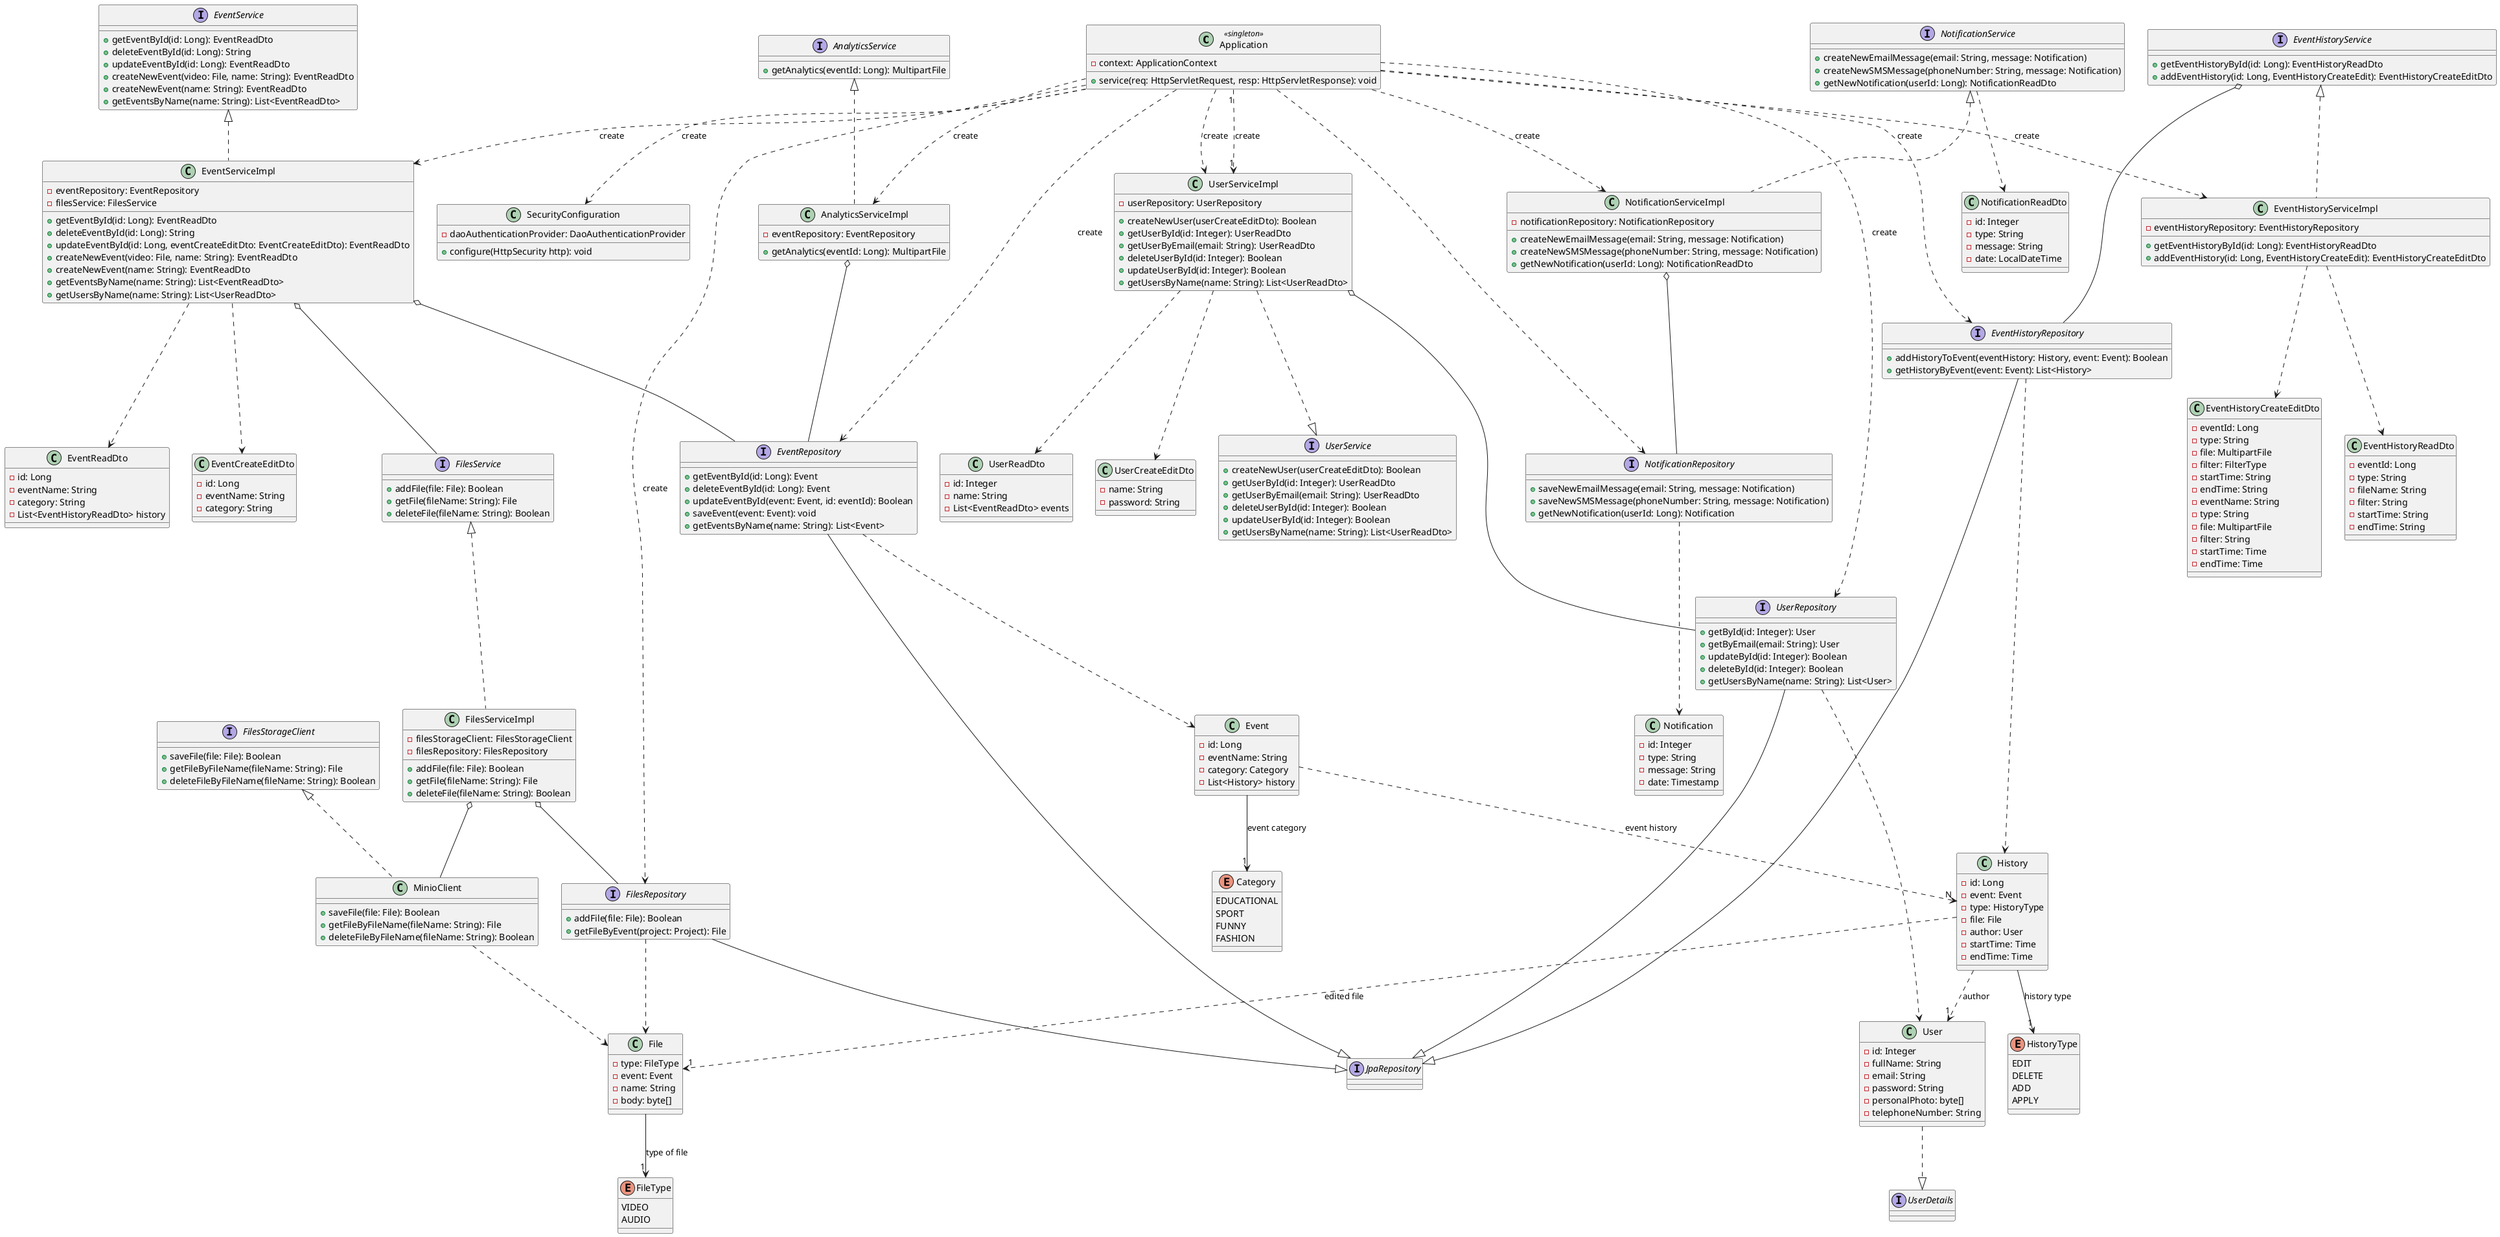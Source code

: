 @startuml model

class Application<<singleton>> {
    - context: ApplicationContext
    + service(req: HttpServletRequest, resp: HttpServletResponse): void
}

class SecurityConfiguration {
    - daoAuthenticationProvider: DaoAuthenticationProvider
    + configure(HttpSecurity http): void
}

interface UserDetails
User ..|> UserDetails

class UserServiceImpl {
    - userRepository: UserRepository
    + createNewUser(userCreateEditDto): Boolean
    + getUserById(id: Integer): UserReadDto
    + getUserByEmail(email: String): UserReadDto
    + deleteUserById(id: Integer): Boolean
    + updateUserById(id: Integer): Boolean
    + getUsersByName(name: String): List<UserReadDto>
}

UserServiceImpl ..|> UserService
UserServiceImpl o-- UserRepository
Application "1"..>"1" UserServiceImpl: create


class UserReadDto{
   - id: Integer
   - name: String
   - List<EventReadDto> events
}

class UserCreateEditDto {
    - name: String
    - password: String
}

UserServiceImpl ..> UserCreateEditDto
UserServiceImpl ..> UserReadDto

interface UserService {
    + createNewUser(userCreateEditDto): Boolean
    + getUserById(id: Integer): UserReadDto
    + getUserByEmail(email: String): UserReadDto
    + deleteUserById(id: Integer): Boolean
    + updateUserById(id: Integer): Boolean
    + getUsersByName(name: String): List<UserReadDto>
}

Application ..> EventHistoryServiceImpl: create
Application ..> EventServiceImpl: create
Application ..> EventRepository: create
Application ..> UserRepository: create
Application ..> UserServiceImpl: create
Application ..> FilesRepository: create
Application ..> EventHistoryRepository: create
Application ..> SecurityConfiguration: create
Application ..> NotificationServiceImpl: create
Application ..> NotificationRepository
Application ..> AnalyticsServiceImpl: create

EventRepository ..> Event
EventHistoryRepository ..> History
FilesRepository ..> File
MinioClient ..> File
UserRepository ..> User

interface NotificationRepository {
    +saveNewEmailMessage(email: String, message: Notification)
    +saveNewSMSMessage(phoneNumber: String, message: Notification)
    +getNewNotification(userId: Long): Notification
}

NotificationRepository ..> Notification
NotificationService <|.. NotificationServiceImpl
NotificationServiceImpl o-- NotificationRepository

class Notification {
    -id: Integer
    -type: String
    -message: String
    -date: Timestamp
}

class NotificationServiceImpl {
    -notificationRepository: NotificationRepository
    +createNewEmailMessage(email: String, message: Notification)
    +createNewSMSMessage(phoneNumber: String, message: Notification)
    +getNewNotification(userId: Long): NotificationReadDto
}

class NotificationReadDto{
    -id: Integer
    -type: String
    -message: String
    -date: LocalDateTime
}

NotificationService ..> NotificationReadDto

interface NotificationService {
    +createNewEmailMessage(email: String, message: Notification)
    +createNewSMSMessage(phoneNumber: String, message: Notification)
    +getNewNotification(userId: Long): NotificationReadDto
}

class User {
  - id: Integer
  - fullName: String
  - email: String
  - password: String
  - personalPhoto: byte[]
  - telephoneNumber: String
}


class Event {
    -id: Long
    -eventName: String
    -category: Category
    -List<History> history
}

Event -->"1" Category: event category
Event ..>"N" History: event history

enum Category{
    EDUCATIONAL
    SPORT
    FUNNY
    FASHION
}

class History {
    -id: Long
    -event: Event
    -type: HistoryType
    -file: File
    -author: User
    -startTime: Time
    -endTime: Time
}

History -->"1" HistoryType: history type
History ..>"1" File: edited file
History ..>"1" User: author


enum HistoryType {
    EDIT
    DELETE
    ADD
    APPLY
}

class File {
    - type: FileType
    - event: Event
    - name: String
    - body: byte[]
}


File -->"1" FileType: type of file

enum FileType{
    VIDEO
    AUDIO
}



EventService <|.. EventServiceImpl
FilesService <|.. FilesServiceImpl



class EventServiceImpl {
    - eventRepository: EventRepository
    - filesService: FilesService
    + getEventById(id: Long): EventReadDto
    + deleteEventById(id: Long): String
    + updateEventById(id: Long, eventCreateEditDto: EventCreateEditDto): EventReadDto
    + createNewEvent(video: File, name: String): EventReadDto
    + createNewEvent(name: String): EventReadDto
    + getEventsByName(name: String): List<EventReadDto>
    + getUsersByName(name: String): List<UserReadDto>
}

EventServiceImpl ..> EventCreateEditDto
EventServiceImpl ..> EventReadDto

class EventCreateEditDto{
    -id: Long
    -eventName: String
    -category: String
}

class EventReadDto{
    -id: Long
    -eventName: String
    -category: String
    -List<EventHistoryReadDto> history
}

interface EventService {
    + getEventById(id: Long): EventReadDto
    + deleteEventById(id: Long): String
    + updateEventById(id: Long): EventReadDto
    + createNewEvent(video: File, name: String): EventReadDto
    + createNewEvent(name: String): EventReadDto
    + getEventsByName(name: String): List<EventReadDto>

}

EventServiceImpl o-- EventRepository
EventServiceImpl o-- FilesService




class EventHistoryServiceImpl {
    - eventHistoryRepository: EventHistoryRepository
    + getEventHistoryById(id: Long): EventHistoryReadDto
    + addEventHistory(id: Long, EventHistoryCreateEdit): EventHistoryCreateEditDto
}

interface EventHistoryService {
    + getEventHistoryById(id: Long): EventHistoryReadDto
    + addEventHistory(id: Long, EventHistoryCreateEdit): EventHistoryCreateEditDto
}

EventHistoryService <|.. EventHistoryServiceImpl

class EventHistoryReadDto {
    -eventId: Long
    -type: String
    -fileName: String
    -filter: String
    -startTime: String
    -endTime: String
}

EventHistoryService o-- EventHistoryRepository
EventHistoryServiceImpl ..> EventHistoryCreateEditDto
EventHistoryServiceImpl ..> EventHistoryReadDto


class EventHistoryCreateEditDto{
    -eventId: Long
    -type: String
    -file: MultipartFile
    -filter: FilterType
    -startTime: String
    -endTime: String
}

class EventHistoryCreateEditDto{
    -eventName: String
    -type: String
    -file: MultipartFile
    -filter: String
    -startTime: Time
    -endTime: Time
}

class FilesServiceImpl {
    -filesStorageClient: FilesStorageClient
    -filesRepository: FilesRepository
    +addFile(file: File): Boolean
    +getFile(fileName: String): File
    +deleteFile(fileName: String): Boolean
}

FilesServiceImpl o-- MinioClient
FilesServiceImpl o-- FilesRepository

interface AnalyticsService{
    +getAnalytics(eventId: Long): MultipartFile
}

class AnalyticsServiceImpl{
    -eventRepository: EventRepository
    +getAnalytics(eventId: Long): MultipartFile
}

AnalyticsService <|.. AnalyticsServiceImpl
AnalyticsServiceImpl o-- EventRepository



interface UserRepository{
    + getById(id: Integer): User
    + getByEmail(email: String): User
    + updateById(id: Integer): Boolean
    + deleteById(id: Integer): Boolean
    + getUsersByName(name: String): List<User>
}

interface EventHistoryRepository {
    + addHistoryToEvent(eventHistory: History, event: Event): Boolean
    + getHistoryByEvent(event: Event): List<History>
}

interface EventRepository {
    + getEventById(id: Long): Event
    + deleteEventById(id: Long): Event
    + updateEventById(event: Event, id: eventId): Boolean
    + saveEvent(event: Event): void
    + getEventsByName(name: String): List<Event>
}

interface FilesRepository {
    + addFile(file: File): Boolean
    + getFileByEvent(project: Project): File
}

interface JpaRepository

UserRepository --|> JpaRepository
FilesRepository --|> JpaRepository
EventRepository --|> JpaRepository
EventHistoryRepository --|> JpaRepository


interface FilesService {
    +addFile(file: File): Boolean
    +getFile(fileName: String): File
    +deleteFile(fileName: String): Boolean
}

interface FilesStorageClient {
    + saveFile(file: File): Boolean
    + getFileByFileName(fileName: String): File
    + deleteFileByFileName(fileName: String): Boolean
}

class MinioClient {
    + saveFile(file: File): Boolean
    + getFileByFileName(fileName: String): File
    + deleteFileByFileName(fileName: String): Boolean
}

FilesStorageClient <|.. MinioClient


@enduml